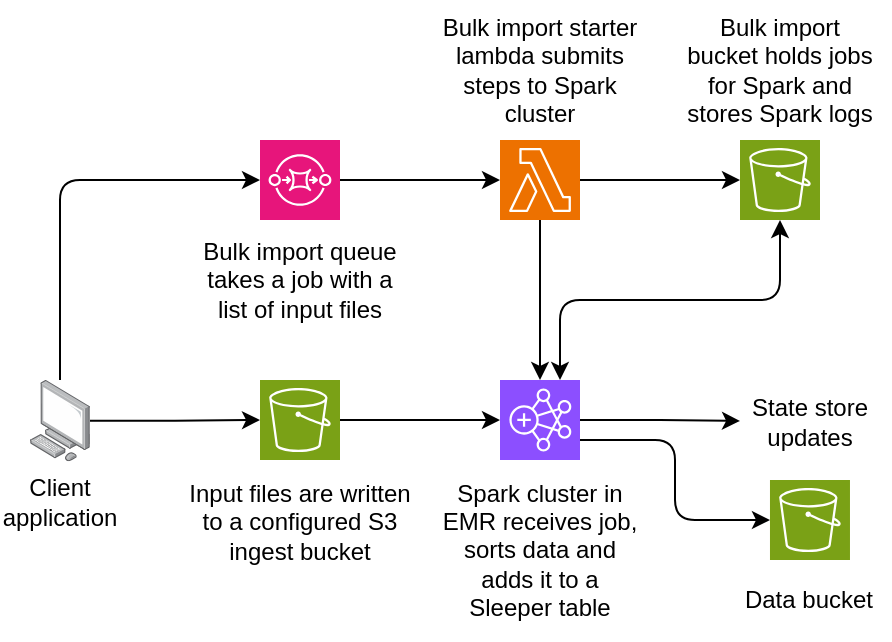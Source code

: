 <mxfile version="26.2.2">
  <diagram name="Page-1" id="DNk2tdb3y4ouc-mWMLER">
    <mxGraphModel dx="2068" dy="1201" grid="1" gridSize="10" guides="1" tooltips="1" connect="1" arrows="1" fold="1" page="1" pageScale="1" pageWidth="827" pageHeight="1169" math="0" shadow="0">
      <root>
        <mxCell id="0" />
        <mxCell id="1" parent="0" />
        <mxCell id="3NLjgXGCndHzrWQDtMyP-25" style="edgeStyle=orthogonalEdgeStyle;rounded=0;orthogonalLoop=1;jettySize=auto;html=1;" edge="1" parent="1" source="3NLjgXGCndHzrWQDtMyP-1" target="3NLjgXGCndHzrWQDtMyP-8">
          <mxGeometry relative="1" as="geometry" />
        </mxCell>
        <mxCell id="3NLjgXGCndHzrWQDtMyP-1" value="" style="sketch=0;points=[[0,0,0],[0.25,0,0],[0.5,0,0],[0.75,0,0],[1,0,0],[0,1,0],[0.25,1,0],[0.5,1,0],[0.75,1,0],[1,1,0],[0,0.25,0],[0,0.5,0],[0,0.75,0],[1,0.25,0],[1,0.5,0],[1,0.75,0]];outlineConnect=0;fontColor=#232F3E;fillColor=#E7157B;strokeColor=#ffffff;dashed=0;verticalLabelPosition=bottom;verticalAlign=top;align=center;html=1;fontSize=12;fontStyle=0;aspect=fixed;shape=mxgraph.aws4.resourceIcon;resIcon=mxgraph.aws4.sqs;" vertex="1" parent="1">
          <mxGeometry x="200" y="440" width="40" height="40" as="geometry" />
        </mxCell>
        <mxCell id="3NLjgXGCndHzrWQDtMyP-26" style="edgeStyle=orthogonalEdgeStyle;rounded=1;orthogonalLoop=1;jettySize=auto;html=1;curved=0;" edge="1" parent="1" source="3NLjgXGCndHzrWQDtMyP-2" target="3NLjgXGCndHzrWQDtMyP-1">
          <mxGeometry relative="1" as="geometry">
            <Array as="points">
              <mxPoint x="100" y="460" />
            </Array>
          </mxGeometry>
        </mxCell>
        <mxCell id="3NLjgXGCndHzrWQDtMyP-28" style="edgeStyle=orthogonalEdgeStyle;rounded=0;orthogonalLoop=1;jettySize=auto;html=1;" edge="1" parent="1" source="3NLjgXGCndHzrWQDtMyP-2" target="3NLjgXGCndHzrWQDtMyP-17">
          <mxGeometry relative="1" as="geometry" />
        </mxCell>
        <mxCell id="3NLjgXGCndHzrWQDtMyP-2" value="" style="image;points=[];aspect=fixed;html=1;align=center;shadow=0;dashed=0;image=img/lib/allied_telesis/computer_and_terminals/Personal_Computer.svg;" vertex="1" parent="1">
          <mxGeometry x="85" y="560" width="30" height="40.66" as="geometry" />
        </mxCell>
        <mxCell id="3NLjgXGCndHzrWQDtMyP-3" value="Client application" style="text;html=1;align=center;verticalAlign=middle;whiteSpace=wrap;rounded=0;" vertex="1" parent="1">
          <mxGeometry x="70" y="600.66" width="60" height="40" as="geometry" />
        </mxCell>
        <mxCell id="3NLjgXGCndHzrWQDtMyP-4" value="Bulk import queue takes a job with a list of input files" style="text;html=1;align=center;verticalAlign=middle;whiteSpace=wrap;rounded=0;" vertex="1" parent="1">
          <mxGeometry x="170" y="480" width="100" height="60" as="geometry" />
        </mxCell>
        <mxCell id="3NLjgXGCndHzrWQDtMyP-6" value="Spark cluster in EMR receives job, sorts data and adds it to a Sleeper table" style="text;html=1;align=center;verticalAlign=middle;whiteSpace=wrap;rounded=0;" vertex="1" parent="1">
          <mxGeometry x="290" y="600" width="100" height="90" as="geometry" />
        </mxCell>
        <mxCell id="3NLjgXGCndHzrWQDtMyP-36" style="edgeStyle=orthogonalEdgeStyle;rounded=0;orthogonalLoop=1;jettySize=auto;html=1;" edge="1" parent="1" source="3NLjgXGCndHzrWQDtMyP-8" target="3NLjgXGCndHzrWQDtMyP-34">
          <mxGeometry relative="1" as="geometry" />
        </mxCell>
        <mxCell id="3NLjgXGCndHzrWQDtMyP-8" value="" style="sketch=0;points=[[0,0,0],[0.25,0,0],[0.5,0,0],[0.75,0,0],[1,0,0],[0,1,0],[0.25,1,0],[0.5,1,0],[0.75,1,0],[1,1,0],[0,0.25,0],[0,0.5,0],[0,0.75,0],[1,0.25,0],[1,0.5,0],[1,0.75,0]];outlineConnect=0;fontColor=#232F3E;fillColor=#ED7100;strokeColor=#ffffff;dashed=0;verticalLabelPosition=bottom;verticalAlign=top;align=center;html=1;fontSize=12;fontStyle=0;aspect=fixed;shape=mxgraph.aws4.resourceIcon;resIcon=mxgraph.aws4.lambda;" vertex="1" parent="1">
          <mxGeometry x="320" y="440" width="40" height="40" as="geometry" />
        </mxCell>
        <mxCell id="3NLjgXGCndHzrWQDtMyP-9" value="Bulk import starter lambda submits steps to Spark cluster" style="text;html=1;align=center;verticalAlign=middle;whiteSpace=wrap;rounded=0;" vertex="1" parent="1">
          <mxGeometry x="290" y="370" width="100" height="70" as="geometry" />
        </mxCell>
        <mxCell id="3NLjgXGCndHzrWQDtMyP-16" value="State store updates" style="text;html=1;align=center;verticalAlign=middle;whiteSpace=wrap;rounded=0;" vertex="1" parent="1">
          <mxGeometry x="440" y="565.5" width="70" height="30" as="geometry" />
        </mxCell>
        <mxCell id="3NLjgXGCndHzrWQDtMyP-35" style="edgeStyle=orthogonalEdgeStyle;rounded=0;orthogonalLoop=1;jettySize=auto;html=1;" edge="1" parent="1" source="3NLjgXGCndHzrWQDtMyP-17" target="3NLjgXGCndHzrWQDtMyP-34">
          <mxGeometry relative="1" as="geometry" />
        </mxCell>
        <mxCell id="3NLjgXGCndHzrWQDtMyP-17" value="" style="sketch=0;points=[[0,0,0],[0.25,0,0],[0.5,0,0],[0.75,0,0],[1,0,0],[0,1,0],[0.25,1,0],[0.5,1,0],[0.75,1,0],[1,1,0],[0,0.25,0],[0,0.5,0],[0,0.75,0],[1,0.25,0],[1,0.5,0],[1,0.75,0]];outlineConnect=0;fontColor=#232F3E;fillColor=#7AA116;strokeColor=#ffffff;dashed=0;verticalLabelPosition=bottom;verticalAlign=top;align=center;html=1;fontSize=12;fontStyle=0;aspect=fixed;shape=mxgraph.aws4.resourceIcon;resIcon=mxgraph.aws4.s3;" vertex="1" parent="1">
          <mxGeometry x="200" y="560" width="40" height="40" as="geometry" />
        </mxCell>
        <mxCell id="3NLjgXGCndHzrWQDtMyP-19" value="Input files are written to a configured S3 ingest bucket" style="text;html=1;align=center;verticalAlign=middle;whiteSpace=wrap;rounded=0;" vertex="1" parent="1">
          <mxGeometry x="160" y="600.66" width="120" height="60" as="geometry" />
        </mxCell>
        <mxCell id="3NLjgXGCndHzrWQDtMyP-21" value="" style="sketch=0;points=[[0,0,0],[0.25,0,0],[0.5,0,0],[0.75,0,0],[1,0,0],[0,1,0],[0.25,1,0],[0.5,1,0],[0.75,1,0],[1,1,0],[0,0.25,0],[0,0.5,0],[0,0.75,0],[1,0.25,0],[1,0.5,0],[1,0.75,0]];outlineConnect=0;fontColor=#232F3E;fillColor=#7AA116;strokeColor=#ffffff;dashed=0;verticalLabelPosition=bottom;verticalAlign=top;align=center;html=1;fontSize=12;fontStyle=0;aspect=fixed;shape=mxgraph.aws4.resourceIcon;resIcon=mxgraph.aws4.s3;" vertex="1" parent="1">
          <mxGeometry x="454.99" y="610" width="40" height="40" as="geometry" />
        </mxCell>
        <mxCell id="3NLjgXGCndHzrWQDtMyP-23" value="Data bucket" style="text;html=1;align=center;verticalAlign=middle;whiteSpace=wrap;rounded=0;" vertex="1" parent="1">
          <mxGeometry x="435.37" y="650" width="79.25" height="40" as="geometry" />
        </mxCell>
        <mxCell id="3NLjgXGCndHzrWQDtMyP-29" value="" style="sketch=0;points=[[0,0,0],[0.25,0,0],[0.5,0,0],[0.75,0,0],[1,0,0],[0,1,0],[0.25,1,0],[0.5,1,0],[0.75,1,0],[1,1,0],[0,0.25,0],[0,0.5,0],[0,0.75,0],[1,0.25,0],[1,0.5,0],[1,0.75,0]];outlineConnect=0;fontColor=#232F3E;fillColor=#7AA116;strokeColor=#ffffff;dashed=0;verticalLabelPosition=bottom;verticalAlign=top;align=center;html=1;fontSize=12;fontStyle=0;aspect=fixed;shape=mxgraph.aws4.resourceIcon;resIcon=mxgraph.aws4.s3;" vertex="1" parent="1">
          <mxGeometry x="440" y="440" width="40" height="40" as="geometry" />
        </mxCell>
        <mxCell id="3NLjgXGCndHzrWQDtMyP-30" value="Bulk import bucket holds jobs for Spark and stores Spark logs" style="text;html=1;align=center;verticalAlign=middle;whiteSpace=wrap;rounded=0;" vertex="1" parent="1">
          <mxGeometry x="410" y="370" width="100" height="70" as="geometry" />
        </mxCell>
        <mxCell id="3NLjgXGCndHzrWQDtMyP-31" style="edgeStyle=orthogonalEdgeStyle;rounded=0;orthogonalLoop=1;jettySize=auto;html=1;entryX=0;entryY=0.5;entryDx=0;entryDy=0;entryPerimeter=0;" edge="1" parent="1" source="3NLjgXGCndHzrWQDtMyP-8" target="3NLjgXGCndHzrWQDtMyP-29">
          <mxGeometry relative="1" as="geometry" />
        </mxCell>
        <mxCell id="3NLjgXGCndHzrWQDtMyP-39" style="edgeStyle=orthogonalEdgeStyle;rounded=0;orthogonalLoop=1;jettySize=auto;html=1;exitX=1;exitY=0.5;exitDx=0;exitDy=0;exitPerimeter=0;" edge="1" parent="1" source="3NLjgXGCndHzrWQDtMyP-34" target="3NLjgXGCndHzrWQDtMyP-16">
          <mxGeometry relative="1" as="geometry" />
        </mxCell>
        <mxCell id="3NLjgXGCndHzrWQDtMyP-34" value="" style="sketch=0;points=[[0,0,0],[0.25,0,0],[0.5,0,0],[0.75,0,0],[1,0,0],[0,1,0],[0.25,1,0],[0.5,1,0],[0.75,1,0],[1,1,0],[0,0.25,0],[0,0.5,0],[0,0.75,0],[1,0.25,0],[1,0.5,0],[1,0.75,0]];outlineConnect=0;fontColor=#232F3E;fillColor=#8C4FFF;strokeColor=#ffffff;dashed=0;verticalLabelPosition=bottom;verticalAlign=top;align=center;html=1;fontSize=12;fontStyle=0;aspect=fixed;shape=mxgraph.aws4.resourceIcon;resIcon=mxgraph.aws4.emr;" vertex="1" parent="1">
          <mxGeometry x="320" y="560" width="40" height="40" as="geometry" />
        </mxCell>
        <mxCell id="3NLjgXGCndHzrWQDtMyP-38" style="edgeStyle=orthogonalEdgeStyle;rounded=1;orthogonalLoop=1;jettySize=auto;html=1;exitX=0.5;exitY=1;exitDx=0;exitDy=0;exitPerimeter=0;entryX=0.75;entryY=0;entryDx=0;entryDy=0;entryPerimeter=0;curved=0;startArrow=classic;startFill=1;" edge="1" parent="1" source="3NLjgXGCndHzrWQDtMyP-29" target="3NLjgXGCndHzrWQDtMyP-34">
          <mxGeometry relative="1" as="geometry" />
        </mxCell>
        <mxCell id="3NLjgXGCndHzrWQDtMyP-40" style="edgeStyle=orthogonalEdgeStyle;rounded=1;orthogonalLoop=1;jettySize=auto;html=1;exitX=1;exitY=0.75;exitDx=0;exitDy=0;exitPerimeter=0;entryX=0;entryY=0.5;entryDx=0;entryDy=0;entryPerimeter=0;curved=0;" edge="1" parent="1" source="3NLjgXGCndHzrWQDtMyP-34" target="3NLjgXGCndHzrWQDtMyP-21">
          <mxGeometry relative="1" as="geometry" />
        </mxCell>
      </root>
    </mxGraphModel>
  </diagram>
</mxfile>
